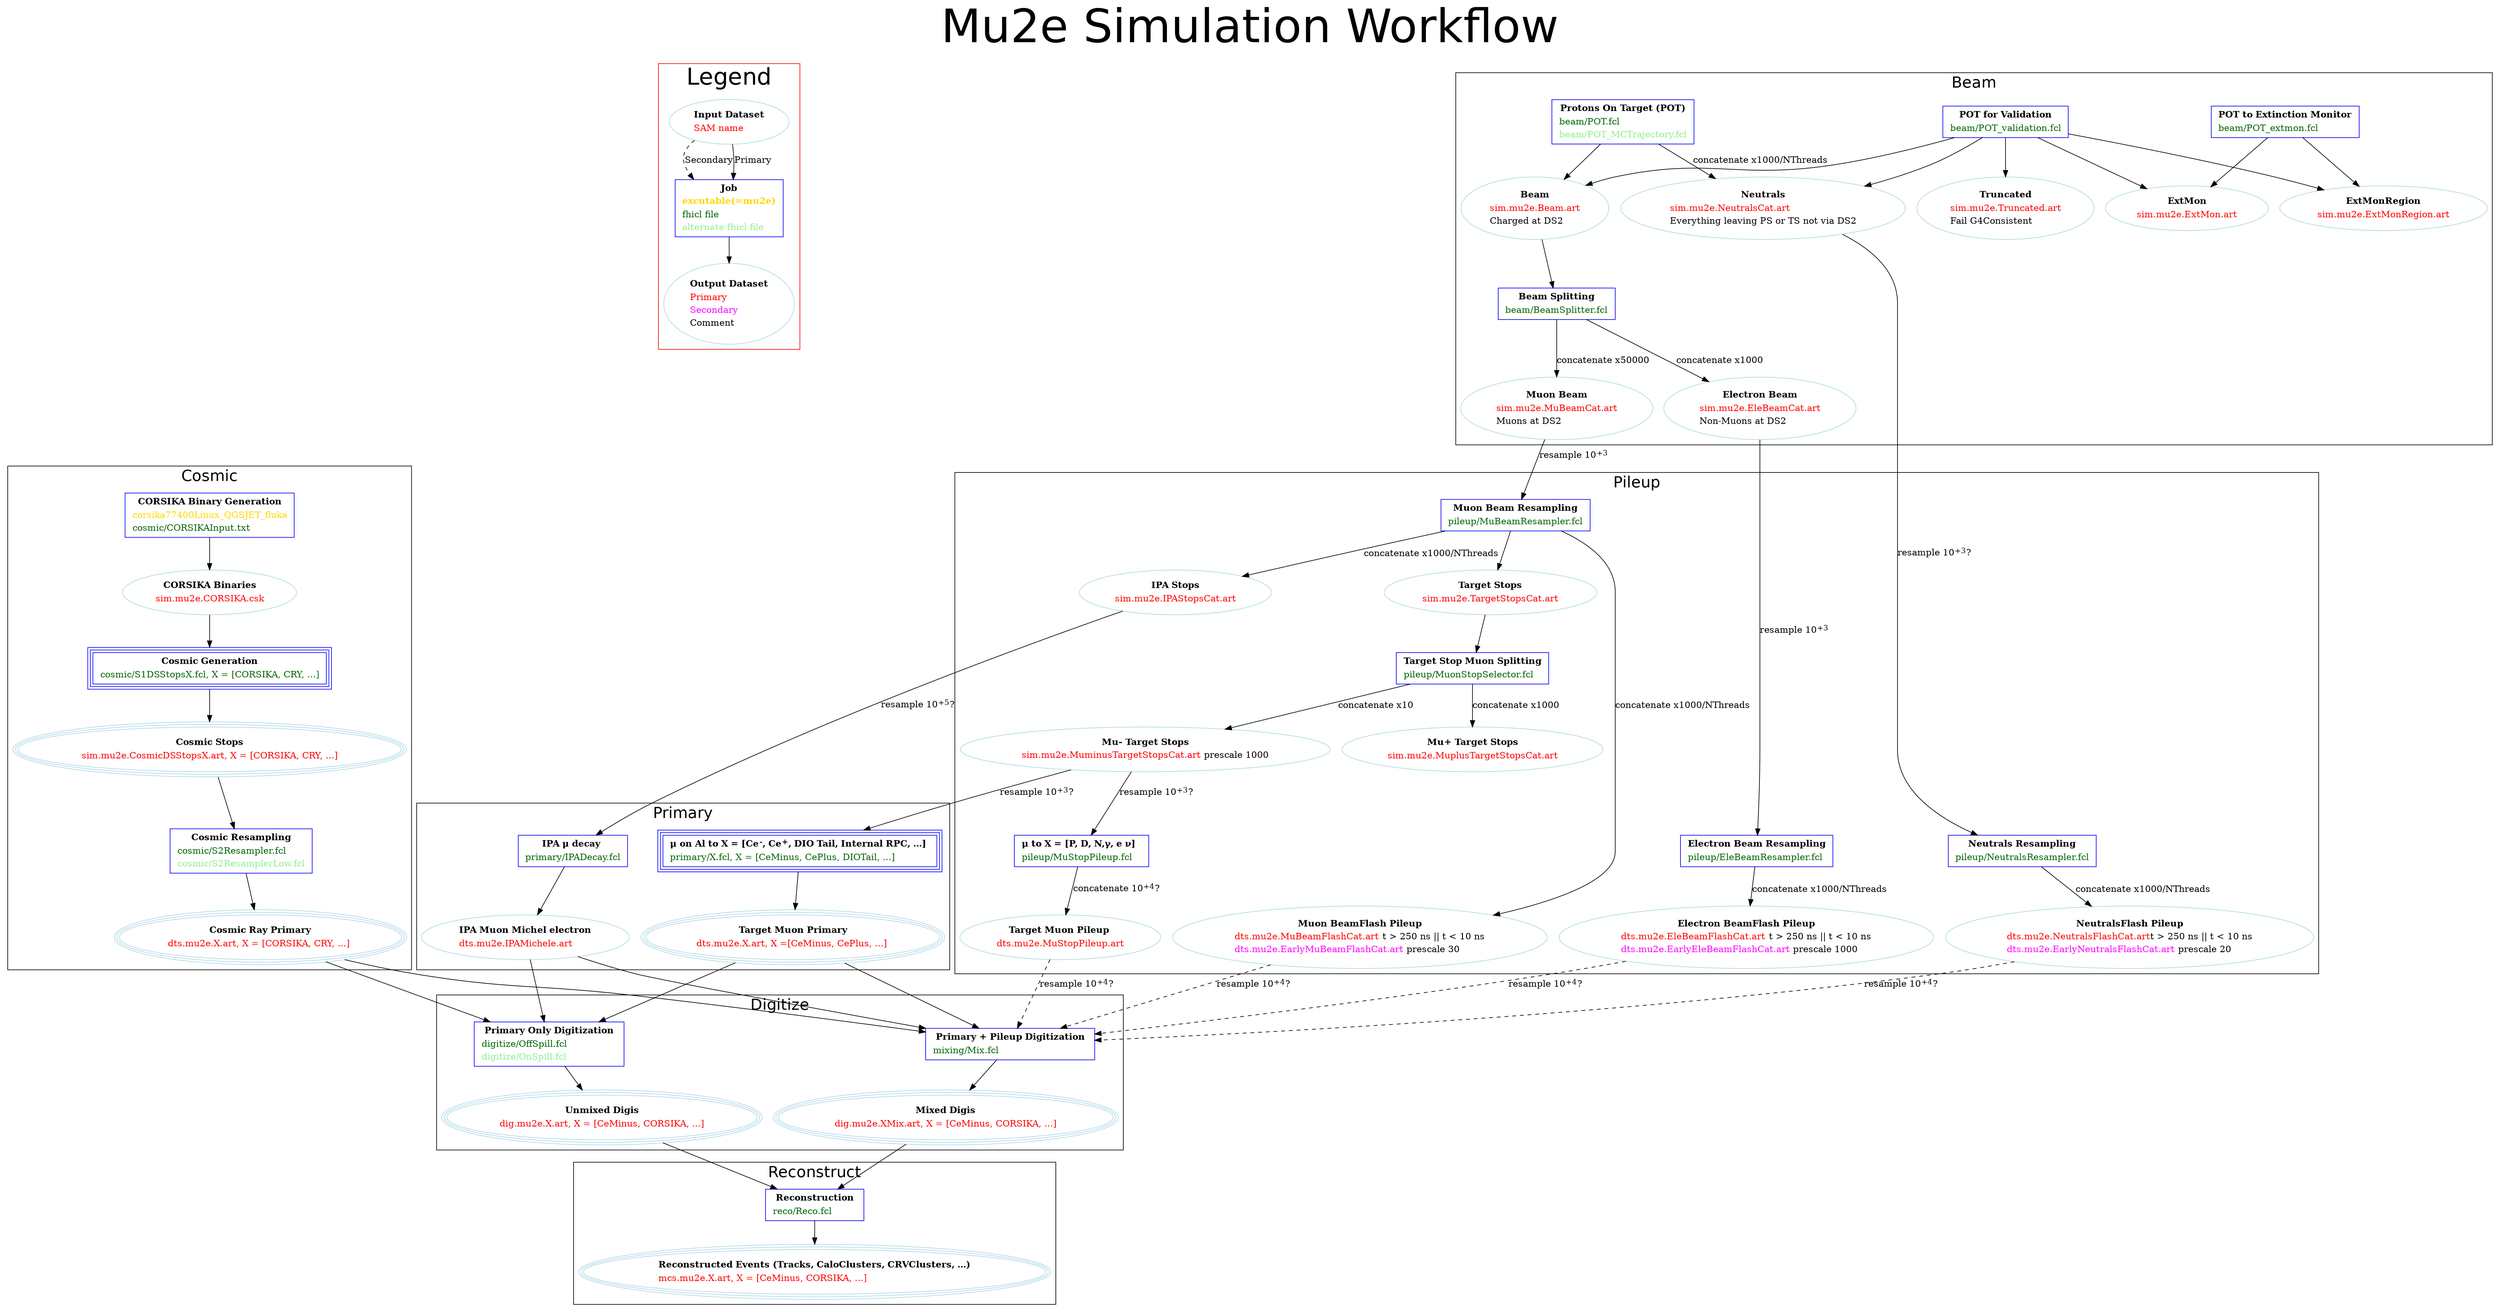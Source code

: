 /* Flowchart showing the simulation workflow for Mu2e.
 * To compile:
 *
 *     dot -T(suf) SimulationWorkflow.dot -o SimulationWorkflow.(suf), suf=tiff, jpg, pdf, ...
 *    See https://graphviz.gitlab.io/documentation/ for more details
 *
 */

digraph SimWorkflow {
  /* size="14,11"; */
  label = "Mu2e Simulation Workflow";
  fontname="Helvetica";
  fontsize="72";
  labelloc = t;

  subgraph clusterLegend {
    rankdir=TB;
    color="red";
    label="Legend";
    fontsize="36";
    Job [shape=box,color=blue,
        label=<<table border="0" cellborder="0" cellspacing="1">
          <tr><td align="center"><b>Job</b></td></tr>
          <tr><td align="center"><b><font color="gold">excutable(=mu2e)</font></b></td></tr>
          <tr><td align="left"><font color="darkgreen">fhicl file</font></td></tr>
          <tr><td align="left"><font color="lightgreen">alternate fhicl file</font></td></tr>
          </table>>];

    Input [shape=oval, color=lightblue,
          label=<<table border="0" cellborder="0" cellspacing="1">
            <tr><td align="center"><b>Input Dataset</b></td></tr>
            <tr><td align="left"><font color="red">SAM name</font></td></tr>
            </table>>];
    Output [shape=oval, color=lightblue,
           label=<<table border="0" cellborder="0" cellspacing="1">
             <tr><td align="center"><b>Output Dataset</b></td></tr>
             <tr><td align="left"><font color="red">Primary</font></td></tr>
             <tr><td align="left"><font color="fuchsia">Secondary</font></td></tr>
             <tr><td align="left"><font color="black">Comment</font></td></tr>
             </table>>];

    Input -> Job [style=dashed, label="Secondary"];
    Input -> Job [style=solid, label="Primary"];
    Job->Output;
  }

  subgraph clusterCosmic {
    label="Cosmic";
    fontsize="24";

    CosmicStage0 [shape=box, peripheries=1, color=blue,
                 label=<<table border="0" cellborder="0" cellspacing="1">
                   <tr><td align="center"><b>CORSIKA Binary Generation</b></td></tr>
                   <tr><td align="left"><font color="gold">corsika77400Linux_QGSJET_fluka</font></td></tr>
                   <tr><td align="left"><font color="darkgreen">cosmic/CORSIKAInput.txt</font></td></tr>
                   </table>>];

    CORSIKAOutput [shape=oval, peripheries=1, color=lightblue,
                  label=<<table border="0" cellborder="0" cellspacing="1">
                    <tr><td align="center"><b>CORSIKA Binaries</b></td></tr>
                    <tr><td align="left"><font color="red">sim.mu2e.CORSIKA.csk</font></td></tr>
                    </table>>];

    CosmicStage0 -> CORSIKAOutput;

    CosmicGenerator [shape=box, peripheries=3, color=blue,
                    label=<<table border="0" cellborder="0" cellspacing="1">
                      <tr><td align="center"><b>Cosmic Generation</b></td></tr>
                      <tr><td align="left"><font color="darkgreen">cosmic/S1DSStopsX.fcl, X = [CORSIKA, CRY, ...]</font></td></tr>
                      </table>>];

    CORSIKAOutput -> CosmicGenerator;

    CosmicStage1Output [shape=oval, peripheries=3, color=lightblue,
                       label=<<table border="0" cellborder="0" cellspacing="1">
                         <tr><td align="center"><b>Cosmic Stops</b></td></tr>
                         <tr><td align="left"><font color="red">sim.mu2e.CosmicDSStopsX.art, X = [CORSIKA, CRY, ...]</font></td></tr>
                         </table>>];

    CosmicGenerator -> CosmicStage1Output;

    CosmicStage2 [shape=box, peripheries=1, color=blue,
                 label=<<table border="0" cellborder="0" cellspacing="1">
                   <tr><td align="center"><b>Cosmic Resampling</b></td></tr>
                   <tr><td align="left"><font color="darkgreen">cosmic/S2Resampler.fcl</font></td></tr>
                   <tr><td align="left"><font color="lightgreen">cosmic/S2ResamplerLow.fcl</font></td></tr>
                   </table>>];


    CosmicPrimary [shape=oval, peripheries=3, color=lightblue,
                  label=<<table border="0" cellborder="0" cellspacing="1">
                    <tr><td align="center"><b>Cosmic Ray Primary</b></td></tr>
                    <tr><td align="left"><font color="red">dts.mu2e.X.art, X = [CORSIKA, CRY, ...] </font></td></tr>
                    </table>>];

    CosmicStage1Output -> CosmicStage2;
    CosmicStage2 -> CosmicPrimary;
  }

  subgraph clusterBeam {
    label="Beam";
    fontsize="24";

    POT_ExtMon [shape=box,color=blue,
               label=<<table border="0" cellborder="0" cellspacing="1">
                 <tr><td align="center"><b>POT to Extinction Monitor</b></td></tr>
                 <tr><td align="left"><font color="darkgreen">beam/POT_extmon.fcl</font></td></tr>
                 </table>>];

    POT_Validation [shape=box,color=blue,
                   label=<<table border="0" cellborder="0" cellspacing="1">
                     <tr><td align="center"><b>POT for Validation</b></td></tr>
                     <tr><td align="left"><font color="darkgreen">beam/POT_validation.fcl</font></td></tr>
                     </table>>];

    POT [shape=box,color=blue,
        label=<<table border="0" cellborder="0" cellspacing="1">
          <tr><td align="center"><b>Protons On Target (POT)</b></td></tr>
          <tr><td align="left"><font color="darkgreen">beam/POT.fcl</font></td></tr>
          <tr><td align="left"><font color="lightgreen">beam/POT_MCTrajectory.fcl</font></td></tr>
          </table>>];


    {rank=same POT POT_Validation POT_ExtMon};

    Beam [shape=oval,color=lightblue,
         label=<<table border="0" cellborder="0" cellspacing="1">
           <tr><td align="center"><b>Beam</b></td></tr>
           <tr><td align="left"><font color="red">sim.mu2e.Beam.art</font></td></tr>
           <tr><td align="left"><font color="black">Charged at DS2</font></td></tr>
           </table>>];
    MuBeam [shape=oval,color=lightblue,
           label=<<table border="0" cellborder="0" cellspacing="1">
             <tr><td align="center"><b>Muon Beam</b></td></tr>
             <tr><td align="left"><font color="red">sim.mu2e.MuBeamCat.art</font></td></tr>
             <tr><td align="left"><font color="black">Muons at DS2</font></td></tr>
             </table>>];
    EleBeam [shape=oval,color=lightblue,
            label=<<table border="0" cellborder="0" cellspacing="1">
              <tr><td align="center"><b>Electron Beam</b></td></tr>
              <tr><td align="left"><font color="red">sim.mu2e.EleBeamCat.art</font></td></tr>
              <tr><td align="left"><font color="black">Non-Muons at DS2</font></td></tr>
              </table>>];
    Neutrals [shape=oval, color=lightblue,
             label=<<table border="0" cellborder="0" cellspacing="1">
               <tr><td align="center"><b>Neutrals</b></td></tr>
               <tr><td align="left"><font color="red">sim.mu2e.NeutralsCat.art</font></td></tr>
               <tr><td align="left"><font color="black">Everything leaving PS or TS not via DS2</font></td></tr>
               </table>>];
    ExtMon [shape=oval,color=lightblue,
           label=<<table border="0" cellborder="0" cellspacing="1">
             <tr><td align="center"><b>ExtMon</b></td></tr>
             <tr><td align="left"><font color="red">sim.mu2e.ExtMon.art</font></td></tr>
             </table>>];
    ExtMonRegion [shape=oval,color=lightblue,
                 label=<<table border="0" cellborder="0" cellspacing="1">
                   <tr><td align="center"><b>ExtMonRegion</b></td></tr>
                   <tr><td align="left"><font color="red">sim.mu2e.ExtMonRegion.art</font></td></tr>
                   </table>>];
    Truncated [shape=oval, color=lightblue,
              label=<<table border="0" cellborder="0" cellspacing="1">
                <tr><td align="center"><b>Truncated</b></td></tr>
                <tr><td align="left"><font color="red">sim.mu2e.Truncated.art</font></td></tr>
                <tr><td align="left"><font color="black">Fail G4Consistent</font></td></tr>
                </table>>];

    POT -> Neutrals [ label="concatenate x1000/NThreads"];
    POT ->  Beam

      POT_ExtMon ->  ExtMon
      POT_ExtMon ->  ExtMonRegion

      POT_Validation -> Neutrals
      POT_Validation -> Beam
      POT_Validation -> ExtMon
      POT_Validation -> ExtMonRegion
      POT_Validation -> Truncated

      BeamSplitting  [shape=box,color=blue,
                     label=<<table border="0" cellborder="0" cellspacing="1">
                       <tr><td align="center"><b>Beam Splitting</b></td></tr>
                       <tr><td align="left"><font color="darkgreen">beam/BeamSplitter.fcl</font></td></tr>
                       </table>>];

    Beam -> BeamSplitting
      BeamSplitting ->  MuBeam [ label="concatenate x50000"];
    BeamSplitting ->  EleBeam [ label="concatenate x1000"];
  }
  subgraph clusterPileup {
    label="Pileup";
    fontsize="24";

    NeutralsResampling [shape=box,color=blue,
                       label=<<table border="0" cellborder="0" cellspacing="1">
                         <tr><td align="center"><b>Neutrals Resampling</b></td></tr>
                         <tr><td align="left"><font color="darkgreen">pileup/NeutralsResampler.fcl</font></td></tr>
                         </table>>];

    MuBeamResampling [shape=box,color=blue,
                     label=<<table border="0" cellborder="0" cellspacing="1">
                       <tr><td align="center"><b>Muon Beam Resampling</b></td></tr>
                       <tr><td align="left"><font color="darkgreen">pileup/MuBeamResampler.fcl</font></td></tr>
                       </table>>];

    EleBeamResampling [shape=box,color=blue,
                      label=<<table border="0" cellborder="0" cellspacing="1">
                        <tr><td align="center"><b>Electron Beam Resampling</b></td></tr>
                        <tr><td align="left"><font color="darkgreen">pileup/EleBeamResampler.fcl</font></td></tr>
                        </table>>];

    MuBeam -> MuBeamResampling [ label=<resample 10<sup>+3</sup>> ];
    EleBeam -> EleBeamResampling [ label=<resample 10<sup>+3</sup>> ];
    Neutrals -> NeutralsResampling [ label=<resample 10<sup>+3</sup>?> ];

    TargetStops [shape=oval, color=lightblue,
                label=<<table border="0" cellborder="0" cellspacing="1">
                  <tr><td align="center"><b>Target Stops</b></td></tr>
                  <tr><td align="left"><font color="red">sim.mu2e.TargetStopsCat.art</font></td></tr>
                  </table>>];

    IPAStops [shape=oval, color=lightblue,
             label=<<table border="0" cellborder="0" cellspacing="1">
               <tr><td align="center"><b>IPA Stops</b></td></tr>
               <tr><td align="left"><font color="red">sim.mu2e.IPAStopsCat.art</font></td></tr>
               </table>>];

    MuBeamResampling -> TargetStops;
    MuBeamResampling -> IPAStops [ label="concatenate x1000/NThreads" ];

    MuminusTargetStops [shape=oval, color=lightblue,
                       label=<<table border="0" cellborder="0" cellspacing="1">
                         <tr><td align="center"><b>Mu- Target Stops</b></td></tr>
                         <tr><td align="left"><font color="red">sim.mu2e.MuminusTargetStopsCat.art</font><font color="black"> prescale 1000</font></td></tr>
                         </table>>];

    MuplusTargetStops [shape=oval, color=lightblue,
                      label=<<table border="0" cellborder="0" cellspacing="1">
                        <tr><td align="center"><b>Mu+ Target Stops</b></td></tr>
                        <tr><td align="left"><font color="red">sim.mu2e.MuplusTargetStopsCat.art</font></td></tr>
                        </table>>];

    TargetStopSplitter [shape=box,color=blue,
                       label=<<table border="0" cellborder="0" cellspacing="1">
                         <tr><td align="center"><b>Target Stop Muon Splitting</b></td></tr>
                         <tr><td align="left"><font color="darkgreen">pileup/MuonStopSelector.fcl</font></td></tr>
                         </table>>];

    TargetStops -> TargetStopSplitter

      TargetStopSplitter -> MuminusTargetStops [ label="concatenate x10"];
    TargetStopSplitter -> MuplusTargetStops [ label="concatenate x1000"];

    MuBeamFlashPileup [shape=oval, color=lightblue,
                      label=<<table border="0" cellborder="0" cellspacing="1">
                        <tr><td align="center"><b>Muon BeamFlash Pileup</b></td></tr>
                        <tr><td align="left"><font color="red">dts.mu2e.MuBeamFlashCat.art</font> <font color="black">t &gt; 250 ns || t &lt; 10 ns</font></td></tr>
                        <tr><td align="left"><font color="fuchsia">dts.mu2e.EarlyMuBeamFlashCat.art</font><font color="black"> prescale 30</font></td></tr>
                        </table>>];

    EleBeamFlashPileup [shape=oval, color=lightblue,
                       label=<<table border="0" cellborder="0" cellspacing="1">
                         <tr><td align="center"><b>Electron BeamFlash Pileup</b></td></tr>
                         <tr><td align="left"><font color="red">dts.mu2e.EleBeamFlashCat.art</font> <font color="black">t &gt; 250 ns || t &lt; 10 ns</font></td></tr>
                         <tr><td align="left"><font color="fuchsia">dts.mu2e.EarlyEleBeamFlashCat.art</font><font color="black"> prescale 1000</font></td></tr>
                         </table>>];

    NeutralsFlashPileup [shape=oval, color=lightblue,
                        label=<<table border="0" cellborder="0" cellspacing="1">
                          <tr><td align="center"><b>NeutralsFlash Pileup</b></td></tr>
                          <tr><td align="left"><font color="red">dts.mu2e.NeutralsFlashCat.art</font><font color="black">t &gt; 250 ns || t &lt; 10 ns</font></td></tr>
                          <tr><td align="left"><font color="fuchsia">dts.mu2e.EarlyNeutralsFlashCat.art</font><font color="black"> prescale 20</font></td></tr>
                          </table>>];
    NeutralsResampling -> NeutralsFlashPileup [ label="concatenate x1000/NThreads" ];
    MuBeamResampling -> MuBeamFlashPileup [ label="concatenate x1000/NThreads" ];
    EleBeamResampling -> EleBeamFlashPileup [ label="concatenate x1000/NThreads" ];

    TargetMuonPileup [shape=oval, color=lightblue,
                     label=<<table border="0" cellborder="0" cellspacing="1">
                       <tr><td align="center"><b>Target Muon Pileup </b></td></tr>
                       <tr><td align="left"><font color="red">dts.mu2e.MuStopPileup.art</font></td></tr>
                       </table>>];

    PileupMuonTerm [shape=box,color=blue,
                   label=<<table border="0" cellborder="0" cellspacing="1">
                     <tr><td align="center"><b>&mu; to X = [P, D, N,&gamma;, e &nu;]  </b></td></tr>
                     <tr><td align="left"><font color="darkgreen">pileup/MuStopPileup.fcl</font></td></tr>
                     </table>>];

    PileupMuonTerm -> TargetMuonPileup [ label=<concatenate 10<sup>+4</sup>?> ];
    {rank=same TargetMuonPileup MuBeamFlashPileup EleBeamFlashPileup NeutralsFlashPileup };
    MuminusTargetStops -> PileupMuonTerm [ label=<resample 10<sup>+3</sup>?> ];

  }

  subgraph clusterPrimary {
    label="Primary";
    fontsize="24";

    PrimaryMuonTerm [shape=box, peripheries=3, color=blue,
                    label=<<table border="0" cellborder="0" cellspacing="1">
                      <tr><td align="center"><b>&mu; on Al to X = [Ce<sup>-</sup>, Ce<sup>+</sup>, DIO Tail, Internal RPC, ...] </b></td></tr>
                      <tr><td align="left"><font color="darkgreen">primary/X.fcl, X = [CeMinus, CePlus, DIOTail, ...]</font></td></tr>
                      </table>>];

    IPAMuonTerm [shape=box, peripheries=1, color=blue,
                label=<<table border="0" cellborder="0" cellspacing="1">
                  <tr><td align="center"><b>IPA &mu; decay </b></td></tr>
                  <tr><td align="left"><font color="darkgreen">primary/IPADecay.fcl</font></td></tr>
                  </table>>];


    MuminusTargetStops -> PrimaryMuonTerm [ label=<resample 10<sup>+3</sup>?> ];

    IPAStops -> IPAMuonTerm [ label=<resample 10<sup>+5</sup>?> ];

    TargetMuonPrimary [shape=oval, peripheries=3, color=lightblue,
                      label=<<table border="0" cellborder="0" cellspacing="1">
                        <tr><td align="center"><b>Target Muon Primary</b></td></tr>
                        <tr><td align="left"><font color="red">dts.mu2e.X.art, X =[CeMinus, CePlus, ...] </font></td></tr>
                        </table>>];
    IPAMuonMichel [shape=oval, peripheries=1, color=lightblue,
                  label=<<table border="0" cellborder="0" cellspacing="1">
                    <tr><td align="center"><b>IPA Muon Michel electron</b></td></tr>
                    <tr><td align="left"><font color="red">dts.mu2e.IPAMichele.art </font></td></tr>
                    </table>>];

    PrimaryMuonTerm -> TargetMuonPrimary;
    IPAMuonTerm -> IPAMuonMichel;
    {rank=same TargetMuonPrimary IPAMuonMichel };
  }




  subgraph clusterDigitize {
    label="Digitize";
    fontsize="24";


    MixDigitization [shape=box, peripheries=1, color=blue,
                    label=<<table border="0" cellborder="0" cellspacing="1">
                      <tr><td align="center"><b> Primary + Pileup Digitization </b></td></tr>
                      <tr><td align="left"><font color="darkgreen">mixing/Mix.fcl</font></td></tr>
                      </table>>];

    NomixDigitization [shape=box, peripheries=1, color=blue,
                      label=<<table border="0" cellborder="0" cellspacing="1">
                        <tr><td align="center"><b> Primary Only Digitization </b></td></tr>
                        <tr><td align="left"><font color="darkgreen">digitize/OffSpill.fcl</font></td></tr>
                        <tr><td align="left"><font color="lightgreen">digitize/OnSpill.fcl</font></td></tr>
                        </table>>];

    TargetMuonPrimary -> MixDigitization;
    IPAMuonMichel -> MixDigitization;
    CosmicPrimary -> MixDigitization;
    TargetMuonPileup -> MixDigitization [style=dashed, label=<resample 10<sup>+4</sup>?> ];
    MuBeamFlashPileup -> MixDigitization [style=dashed, label=<resample 10<sup>+4</sup>?>];
    EleBeamFlashPileup -> MixDigitization [style=dashed, label=<resample 10<sup>+4</sup>?>];
    NeutralsFlashPileup -> MixDigitization [style=dashed, label=<resample 10<sup>+4</sup>?>];

    TargetMuonPrimary -> NomixDigitization;
    IPAMuonMichel -> NomixDigitization;
    CosmicPrimary -> NomixDigitization;

    UnmixedDigis [shape=oval, peripheries=3, color=lightblue,
                 label=<<table border="0" cellborder="0" cellspacing="1">
                   <tr><td align="center"><b>Unmixed Digis</b></td></tr>
                   <tr><td align="left"><font color="red">dig.mu2e.X.art, X = [CeMinus, CORSIKA, ...]</font></td></tr>
                   </table>>];

    MixedDigis [shape=oval, peripheries=3, color=lightblue,
               label=<<table border="0" cellborder="0" cellspacing="1">
                 <tr><td align="center"><b>Mixed Digis</b></td></tr>
                 <tr><td align="left"><font color="red">dig.mu2e.XMix.art, X = [CeMinus, CORSIKA, ...]</font></td></tr>
                 </table>>];

    NomixDigitization -> UnmixedDigis;
    MixDigitization -> MixedDigis;

    {rank=same NomixDigitization MixDigitization};

  }
  subgraph clusterReco {
    label="Reconstruct";
    fontsize="24";


    Reconstruction [shape=box, peripheries=1, color=blue,
                   label=<<table border="0" cellborder="0" cellspacing="1">
                     <tr><td align="center"><b> Reconstruction </b></td></tr>
                     <tr><td align="left"><font color="darkgreen">reco/Reco.fcl </font></td></tr>
                     </table>>];

    Reco [shape=oval, color=lightblue, peripheries=3
      label=<<table border="0" cellborder="0" cellspacing="1">
      <tr><td align="center"><b>Reconstructed Events (Tracks, CaloClusters, CRVClusters, ...)</b></td></tr>
      <tr><td align="left"><font color="red">mcs.mu2e.X.art, X = [CeMinus, CORSIKA, ...]</font></td></tr>
      </table>>];

    MixedDigis -> Reconstruction
      UnmixedDigis -> Reconstruction
      Reconstruction -> Reco

  }
}

